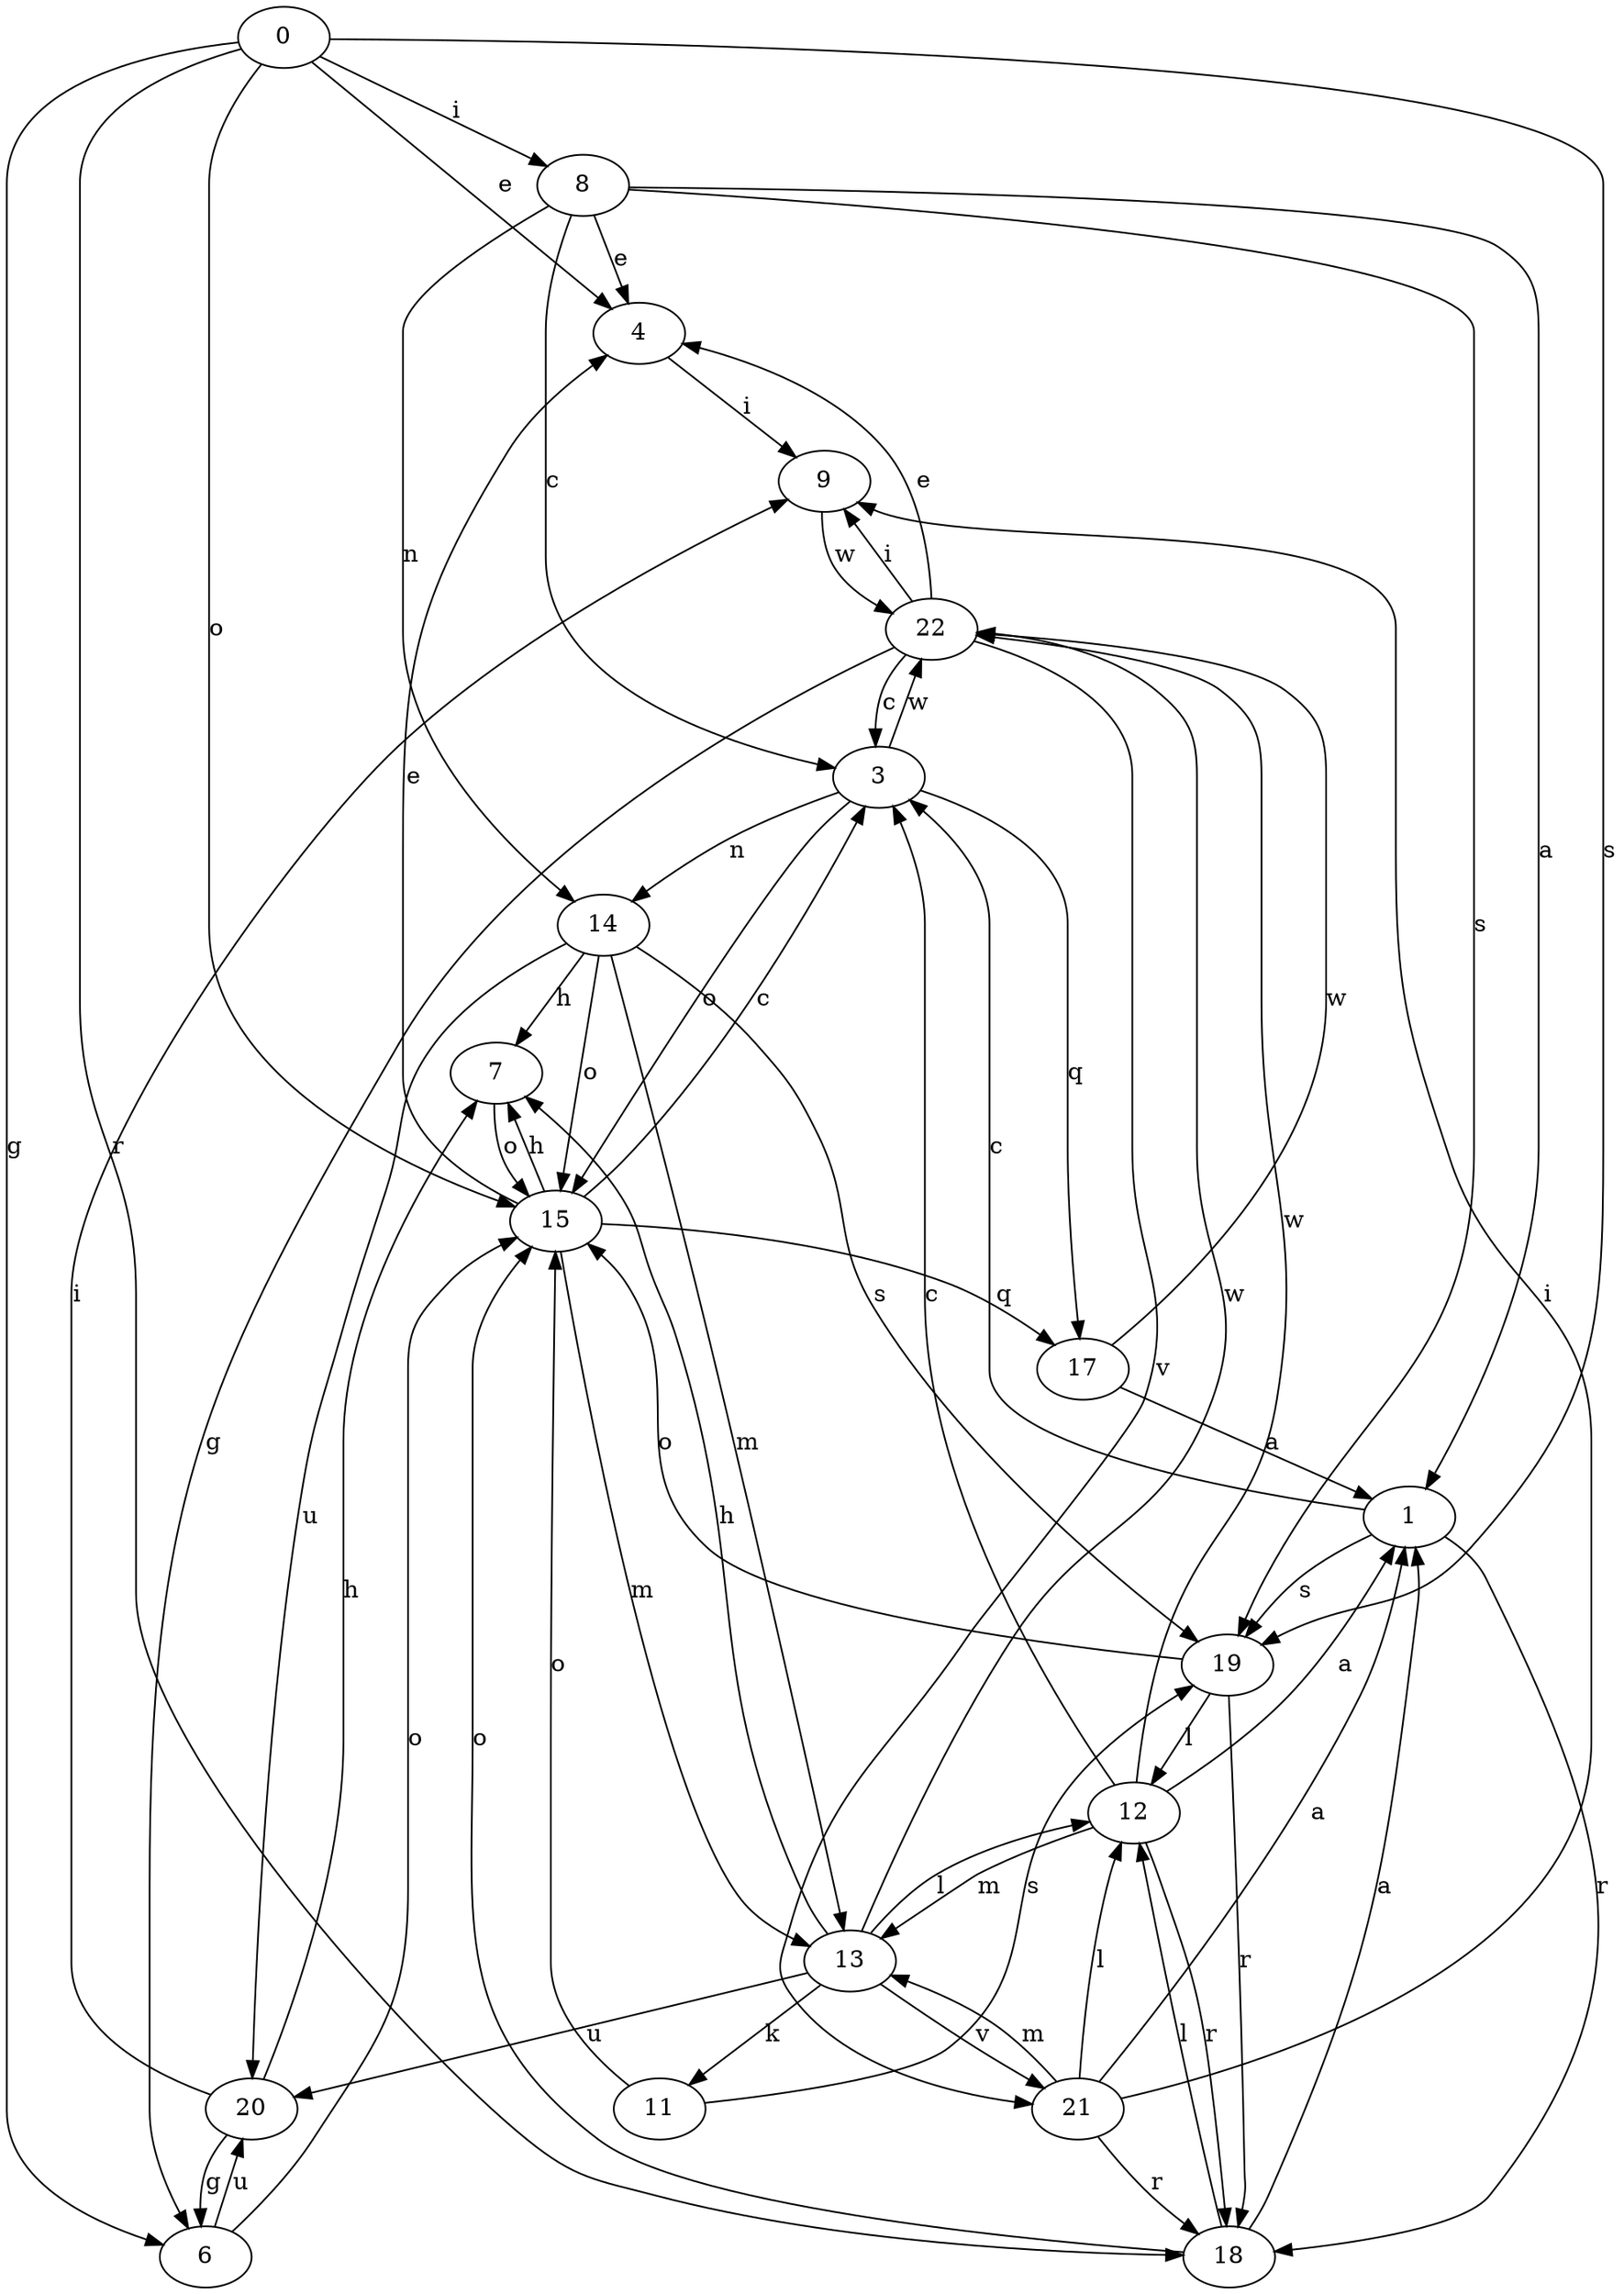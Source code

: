 strict digraph  {
0;
1;
3;
4;
6;
7;
8;
9;
11;
12;
13;
14;
15;
17;
18;
19;
20;
21;
22;
0 -> 4  [label=e];
0 -> 6  [label=g];
0 -> 8  [label=i];
0 -> 15  [label=o];
0 -> 18  [label=r];
0 -> 19  [label=s];
1 -> 3  [label=c];
1 -> 18  [label=r];
1 -> 19  [label=s];
3 -> 14  [label=n];
3 -> 15  [label=o];
3 -> 17  [label=q];
3 -> 22  [label=w];
4 -> 9  [label=i];
6 -> 15  [label=o];
6 -> 20  [label=u];
7 -> 15  [label=o];
8 -> 1  [label=a];
8 -> 3  [label=c];
8 -> 4  [label=e];
8 -> 14  [label=n];
8 -> 19  [label=s];
9 -> 22  [label=w];
11 -> 15  [label=o];
11 -> 19  [label=s];
12 -> 1  [label=a];
12 -> 3  [label=c];
12 -> 13  [label=m];
12 -> 18  [label=r];
12 -> 22  [label=w];
13 -> 7  [label=h];
13 -> 11  [label=k];
13 -> 12  [label=l];
13 -> 20  [label=u];
13 -> 21  [label=v];
13 -> 22  [label=w];
14 -> 7  [label=h];
14 -> 13  [label=m];
14 -> 15  [label=o];
14 -> 19  [label=s];
14 -> 20  [label=u];
15 -> 3  [label=c];
15 -> 4  [label=e];
15 -> 7  [label=h];
15 -> 13  [label=m];
15 -> 17  [label=q];
17 -> 1  [label=a];
17 -> 22  [label=w];
18 -> 1  [label=a];
18 -> 12  [label=l];
18 -> 15  [label=o];
19 -> 12  [label=l];
19 -> 15  [label=o];
19 -> 18  [label=r];
20 -> 6  [label=g];
20 -> 7  [label=h];
20 -> 9  [label=i];
21 -> 1  [label=a];
21 -> 9  [label=i];
21 -> 12  [label=l];
21 -> 13  [label=m];
21 -> 18  [label=r];
22 -> 3  [label=c];
22 -> 4  [label=e];
22 -> 6  [label=g];
22 -> 9  [label=i];
22 -> 21  [label=v];
}

